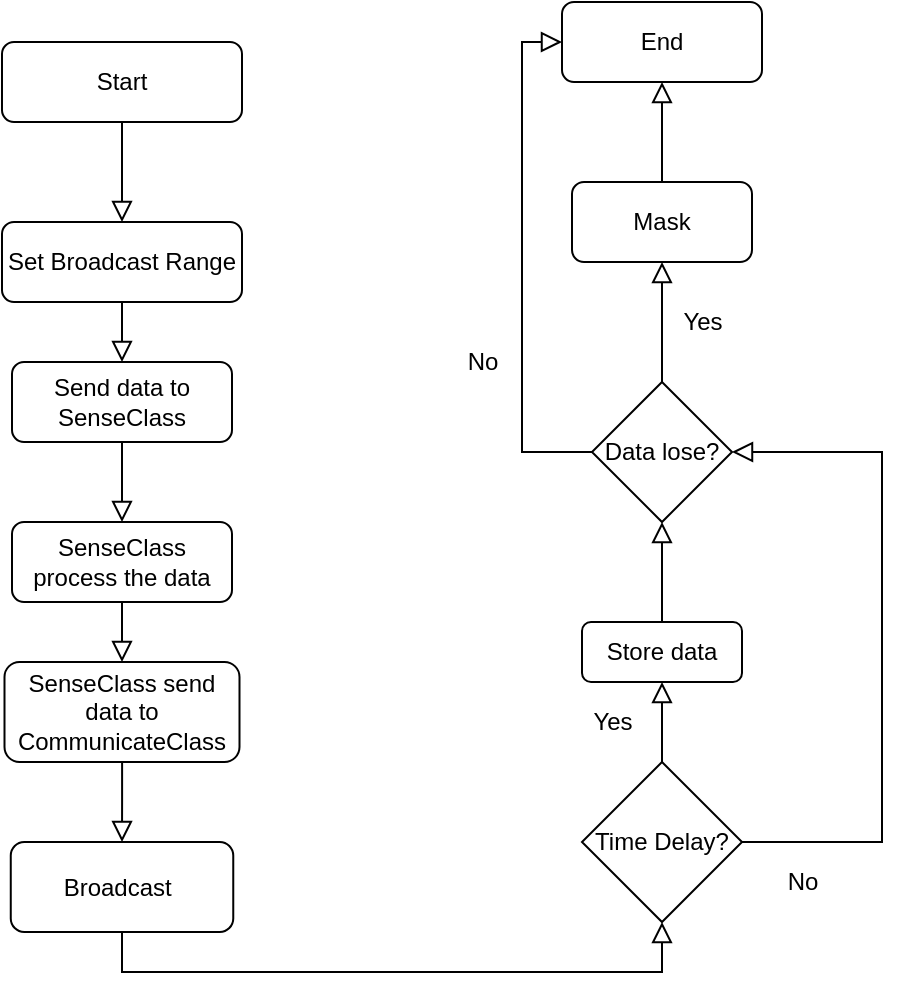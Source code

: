<mxfile version="16.6.1" type="github">
  <diagram id="C5RBs43oDa-KdzZeNtuy" name="Page-1">
    <mxGraphModel dx="996" dy="648" grid="1" gridSize="10" guides="1" tooltips="1" connect="1" arrows="1" fold="1" page="1" pageScale="1" pageWidth="827" pageHeight="1169" math="0" shadow="0">
      <root>
        <mxCell id="WIyWlLk6GJQsqaUBKTNV-0" />
        <mxCell id="WIyWlLk6GJQsqaUBKTNV-1" parent="WIyWlLk6GJQsqaUBKTNV-0" />
        <mxCell id="WIyWlLk6GJQsqaUBKTNV-2" value="" style="rounded=0;html=1;jettySize=auto;orthogonalLoop=1;fontSize=11;endArrow=block;endFill=0;endSize=8;strokeWidth=1;shadow=0;labelBackgroundColor=none;edgeStyle=orthogonalEdgeStyle;" parent="WIyWlLk6GJQsqaUBKTNV-1" source="WIyWlLk6GJQsqaUBKTNV-3" target="uDzzyUSEisJmiHCpfpal-0" edge="1">
          <mxGeometry relative="1" as="geometry">
            <mxPoint x="220" y="170" as="targetPoint" />
          </mxGeometry>
        </mxCell>
        <mxCell id="WIyWlLk6GJQsqaUBKTNV-3" value="Start" style="rounded=1;whiteSpace=wrap;html=1;fontSize=12;glass=0;strokeWidth=1;shadow=0;" parent="WIyWlLk6GJQsqaUBKTNV-1" vertex="1">
          <mxGeometry x="160" y="80" width="120" height="40" as="geometry" />
        </mxCell>
        <mxCell id="uDzzyUSEisJmiHCpfpal-2" style="edgeStyle=orthogonalEdgeStyle;rounded=0;orthogonalLoop=1;jettySize=auto;html=1;endArrow=block;endFill=0;endSize=8;" edge="1" parent="WIyWlLk6GJQsqaUBKTNV-1" source="uDzzyUSEisJmiHCpfpal-0" target="uDzzyUSEisJmiHCpfpal-3">
          <mxGeometry relative="1" as="geometry">
            <mxPoint x="220" y="260" as="targetPoint" />
          </mxGeometry>
        </mxCell>
        <mxCell id="uDzzyUSEisJmiHCpfpal-0" value="Set Broadcast Range" style="rounded=1;whiteSpace=wrap;html=1;" vertex="1" parent="WIyWlLk6GJQsqaUBKTNV-1">
          <mxGeometry x="160" y="170" width="120" height="40" as="geometry" />
        </mxCell>
        <mxCell id="uDzzyUSEisJmiHCpfpal-4" style="edgeStyle=orthogonalEdgeStyle;rounded=0;orthogonalLoop=1;jettySize=auto;html=1;endArrow=block;endFill=0;endSize=8;" edge="1" parent="WIyWlLk6GJQsqaUBKTNV-1" source="uDzzyUSEisJmiHCpfpal-3" target="uDzzyUSEisJmiHCpfpal-5">
          <mxGeometry relative="1" as="geometry">
            <mxPoint x="220" y="330" as="targetPoint" />
          </mxGeometry>
        </mxCell>
        <mxCell id="uDzzyUSEisJmiHCpfpal-3" value="Send data to SenseClass" style="rounded=1;whiteSpace=wrap;html=1;" vertex="1" parent="WIyWlLk6GJQsqaUBKTNV-1">
          <mxGeometry x="165" y="240" width="110" height="40" as="geometry" />
        </mxCell>
        <mxCell id="uDzzyUSEisJmiHCpfpal-6" style="edgeStyle=orthogonalEdgeStyle;rounded=0;orthogonalLoop=1;jettySize=auto;html=1;endArrow=block;endFill=0;endSize=8;entryX=0.5;entryY=0;entryDx=0;entryDy=0;" edge="1" parent="WIyWlLk6GJQsqaUBKTNV-1" source="uDzzyUSEisJmiHCpfpal-5" target="uDzzyUSEisJmiHCpfpal-7">
          <mxGeometry relative="1" as="geometry">
            <mxPoint x="220" y="410" as="targetPoint" />
          </mxGeometry>
        </mxCell>
        <mxCell id="uDzzyUSEisJmiHCpfpal-5" value="SenseClass process the data" style="rounded=1;whiteSpace=wrap;html=1;" vertex="1" parent="WIyWlLk6GJQsqaUBKTNV-1">
          <mxGeometry x="165" y="320" width="110" height="40" as="geometry" />
        </mxCell>
        <mxCell id="uDzzyUSEisJmiHCpfpal-8" style="edgeStyle=orthogonalEdgeStyle;rounded=0;orthogonalLoop=1;jettySize=auto;html=1;endArrow=block;endFill=0;endSize=8;entryX=0.5;entryY=0;entryDx=0;entryDy=0;" edge="1" parent="WIyWlLk6GJQsqaUBKTNV-1" source="uDzzyUSEisJmiHCpfpal-7" target="uDzzyUSEisJmiHCpfpal-9">
          <mxGeometry relative="1" as="geometry">
            <mxPoint x="220" y="500" as="targetPoint" />
          </mxGeometry>
        </mxCell>
        <mxCell id="uDzzyUSEisJmiHCpfpal-7" value="SenseClass send data to CommunicateClass" style="rounded=1;whiteSpace=wrap;html=1;" vertex="1" parent="WIyWlLk6GJQsqaUBKTNV-1">
          <mxGeometry x="161.25" y="390" width="117.5" height="50" as="geometry" />
        </mxCell>
        <mxCell id="uDzzyUSEisJmiHCpfpal-10" style="edgeStyle=orthogonalEdgeStyle;rounded=0;orthogonalLoop=1;jettySize=auto;html=1;exitX=0.5;exitY=1;exitDx=0;exitDy=0;endArrow=block;endFill=0;endSize=8;entryX=0.5;entryY=1;entryDx=0;entryDy=0;" edge="1" parent="WIyWlLk6GJQsqaUBKTNV-1" source="uDzzyUSEisJmiHCpfpal-9">
          <mxGeometry relative="1" as="geometry">
            <mxPoint x="490" y="520" as="targetPoint" />
            <Array as="points">
              <mxPoint x="220" y="545" />
              <mxPoint x="490" y="545" />
            </Array>
          </mxGeometry>
        </mxCell>
        <mxCell id="uDzzyUSEisJmiHCpfpal-9" value="Broadcast&amp;nbsp;" style="rounded=1;whiteSpace=wrap;html=1;" vertex="1" parent="WIyWlLk6GJQsqaUBKTNV-1">
          <mxGeometry x="164.38" y="480" width="111.25" height="45" as="geometry" />
        </mxCell>
        <mxCell id="uDzzyUSEisJmiHCpfpal-14" style="edgeStyle=orthogonalEdgeStyle;rounded=0;orthogonalLoop=1;jettySize=auto;html=1;endArrow=block;endFill=0;endSize=8;" edge="1" parent="WIyWlLk6GJQsqaUBKTNV-1" source="uDzzyUSEisJmiHCpfpal-13">
          <mxGeometry relative="1" as="geometry">
            <mxPoint x="490" y="400" as="targetPoint" />
            <Array as="points">
              <mxPoint x="490" y="400" />
              <mxPoint x="490" y="400" />
            </Array>
          </mxGeometry>
        </mxCell>
        <mxCell id="uDzzyUSEisJmiHCpfpal-17" style="edgeStyle=orthogonalEdgeStyle;rounded=0;orthogonalLoop=1;jettySize=auto;html=1;endArrow=block;endFill=0;endSize=8;entryX=1;entryY=0.5;entryDx=0;entryDy=0;" edge="1" parent="WIyWlLk6GJQsqaUBKTNV-1" source="uDzzyUSEisJmiHCpfpal-13" target="uDzzyUSEisJmiHCpfpal-20">
          <mxGeometry relative="1" as="geometry">
            <mxPoint x="590" y="480" as="targetPoint" />
            <Array as="points">
              <mxPoint x="600" y="480" />
              <mxPoint x="600" y="285" />
            </Array>
          </mxGeometry>
        </mxCell>
        <mxCell id="uDzzyUSEisJmiHCpfpal-13" value="Time Delay?" style="rhombus;whiteSpace=wrap;html=1;" vertex="1" parent="WIyWlLk6GJQsqaUBKTNV-1">
          <mxGeometry x="450" y="440" width="80" height="80" as="geometry" />
        </mxCell>
        <mxCell id="uDzzyUSEisJmiHCpfpal-15" value="Yes" style="text;html=1;align=center;verticalAlign=middle;resizable=0;points=[];autosize=1;strokeColor=none;fillColor=none;" vertex="1" parent="WIyWlLk6GJQsqaUBKTNV-1">
          <mxGeometry x="450" y="410" width="30" height="20" as="geometry" />
        </mxCell>
        <mxCell id="uDzzyUSEisJmiHCpfpal-19" style="edgeStyle=orthogonalEdgeStyle;rounded=0;orthogonalLoop=1;jettySize=auto;html=1;exitX=0.5;exitY=0;exitDx=0;exitDy=0;endArrow=block;endFill=0;endSize=8;" edge="1" parent="WIyWlLk6GJQsqaUBKTNV-1" source="uDzzyUSEisJmiHCpfpal-16">
          <mxGeometry relative="1" as="geometry">
            <mxPoint x="490" y="320" as="targetPoint" />
          </mxGeometry>
        </mxCell>
        <mxCell id="uDzzyUSEisJmiHCpfpal-16" value="Store data" style="rounded=1;whiteSpace=wrap;html=1;" vertex="1" parent="WIyWlLk6GJQsqaUBKTNV-1">
          <mxGeometry x="450" y="370" width="80" height="30" as="geometry" />
        </mxCell>
        <mxCell id="uDzzyUSEisJmiHCpfpal-18" value="No" style="text;html=1;align=center;verticalAlign=middle;resizable=0;points=[];autosize=1;strokeColor=none;fillColor=none;" vertex="1" parent="WIyWlLk6GJQsqaUBKTNV-1">
          <mxGeometry x="545" y="490" width="30" height="20" as="geometry" />
        </mxCell>
        <mxCell id="uDzzyUSEisJmiHCpfpal-21" style="edgeStyle=orthogonalEdgeStyle;rounded=0;orthogonalLoop=1;jettySize=auto;html=1;exitX=0;exitY=0.5;exitDx=0;exitDy=0;endArrow=block;endFill=0;endSize=8;entryX=0;entryY=0.5;entryDx=0;entryDy=0;" edge="1" parent="WIyWlLk6GJQsqaUBKTNV-1" source="uDzzyUSEisJmiHCpfpal-20" target="uDzzyUSEisJmiHCpfpal-27">
          <mxGeometry relative="1" as="geometry">
            <mxPoint x="430" y="100" as="targetPoint" />
          </mxGeometry>
        </mxCell>
        <mxCell id="uDzzyUSEisJmiHCpfpal-23" style="edgeStyle=orthogonalEdgeStyle;rounded=0;orthogonalLoop=1;jettySize=auto;html=1;exitX=0.5;exitY=0;exitDx=0;exitDy=0;endArrow=block;endFill=0;endSize=8;" edge="1" parent="WIyWlLk6GJQsqaUBKTNV-1" source="uDzzyUSEisJmiHCpfpal-20">
          <mxGeometry relative="1" as="geometry">
            <mxPoint x="490" y="190" as="targetPoint" />
            <Array as="points">
              <mxPoint x="490" y="190" />
              <mxPoint x="490" y="190" />
            </Array>
          </mxGeometry>
        </mxCell>
        <mxCell id="uDzzyUSEisJmiHCpfpal-20" value="Data lose?" style="rhombus;whiteSpace=wrap;html=1;" vertex="1" parent="WIyWlLk6GJQsqaUBKTNV-1">
          <mxGeometry x="455" y="250" width="70" height="70" as="geometry" />
        </mxCell>
        <mxCell id="uDzzyUSEisJmiHCpfpal-22" value="No" style="text;html=1;align=center;verticalAlign=middle;resizable=0;points=[];autosize=1;strokeColor=none;fillColor=none;" vertex="1" parent="WIyWlLk6GJQsqaUBKTNV-1">
          <mxGeometry x="385" y="230" width="30" height="20" as="geometry" />
        </mxCell>
        <mxCell id="uDzzyUSEisJmiHCpfpal-24" value="Yes" style="text;html=1;align=center;verticalAlign=middle;resizable=0;points=[];autosize=1;strokeColor=none;fillColor=none;" vertex="1" parent="WIyWlLk6GJQsqaUBKTNV-1">
          <mxGeometry x="495" y="210" width="30" height="20" as="geometry" />
        </mxCell>
        <mxCell id="uDzzyUSEisJmiHCpfpal-26" style="edgeStyle=orthogonalEdgeStyle;rounded=0;orthogonalLoop=1;jettySize=auto;html=1;endArrow=block;endFill=0;endSize=8;" edge="1" parent="WIyWlLk6GJQsqaUBKTNV-1" source="uDzzyUSEisJmiHCpfpal-25">
          <mxGeometry relative="1" as="geometry">
            <mxPoint x="490" y="100" as="targetPoint" />
          </mxGeometry>
        </mxCell>
        <mxCell id="uDzzyUSEisJmiHCpfpal-25" value="Mask" style="rounded=1;whiteSpace=wrap;html=1;" vertex="1" parent="WIyWlLk6GJQsqaUBKTNV-1">
          <mxGeometry x="445" y="150" width="90" height="40" as="geometry" />
        </mxCell>
        <mxCell id="uDzzyUSEisJmiHCpfpal-27" value="End" style="rounded=1;whiteSpace=wrap;html=1;" vertex="1" parent="WIyWlLk6GJQsqaUBKTNV-1">
          <mxGeometry x="440" y="60" width="100" height="40" as="geometry" />
        </mxCell>
      </root>
    </mxGraphModel>
  </diagram>
</mxfile>
